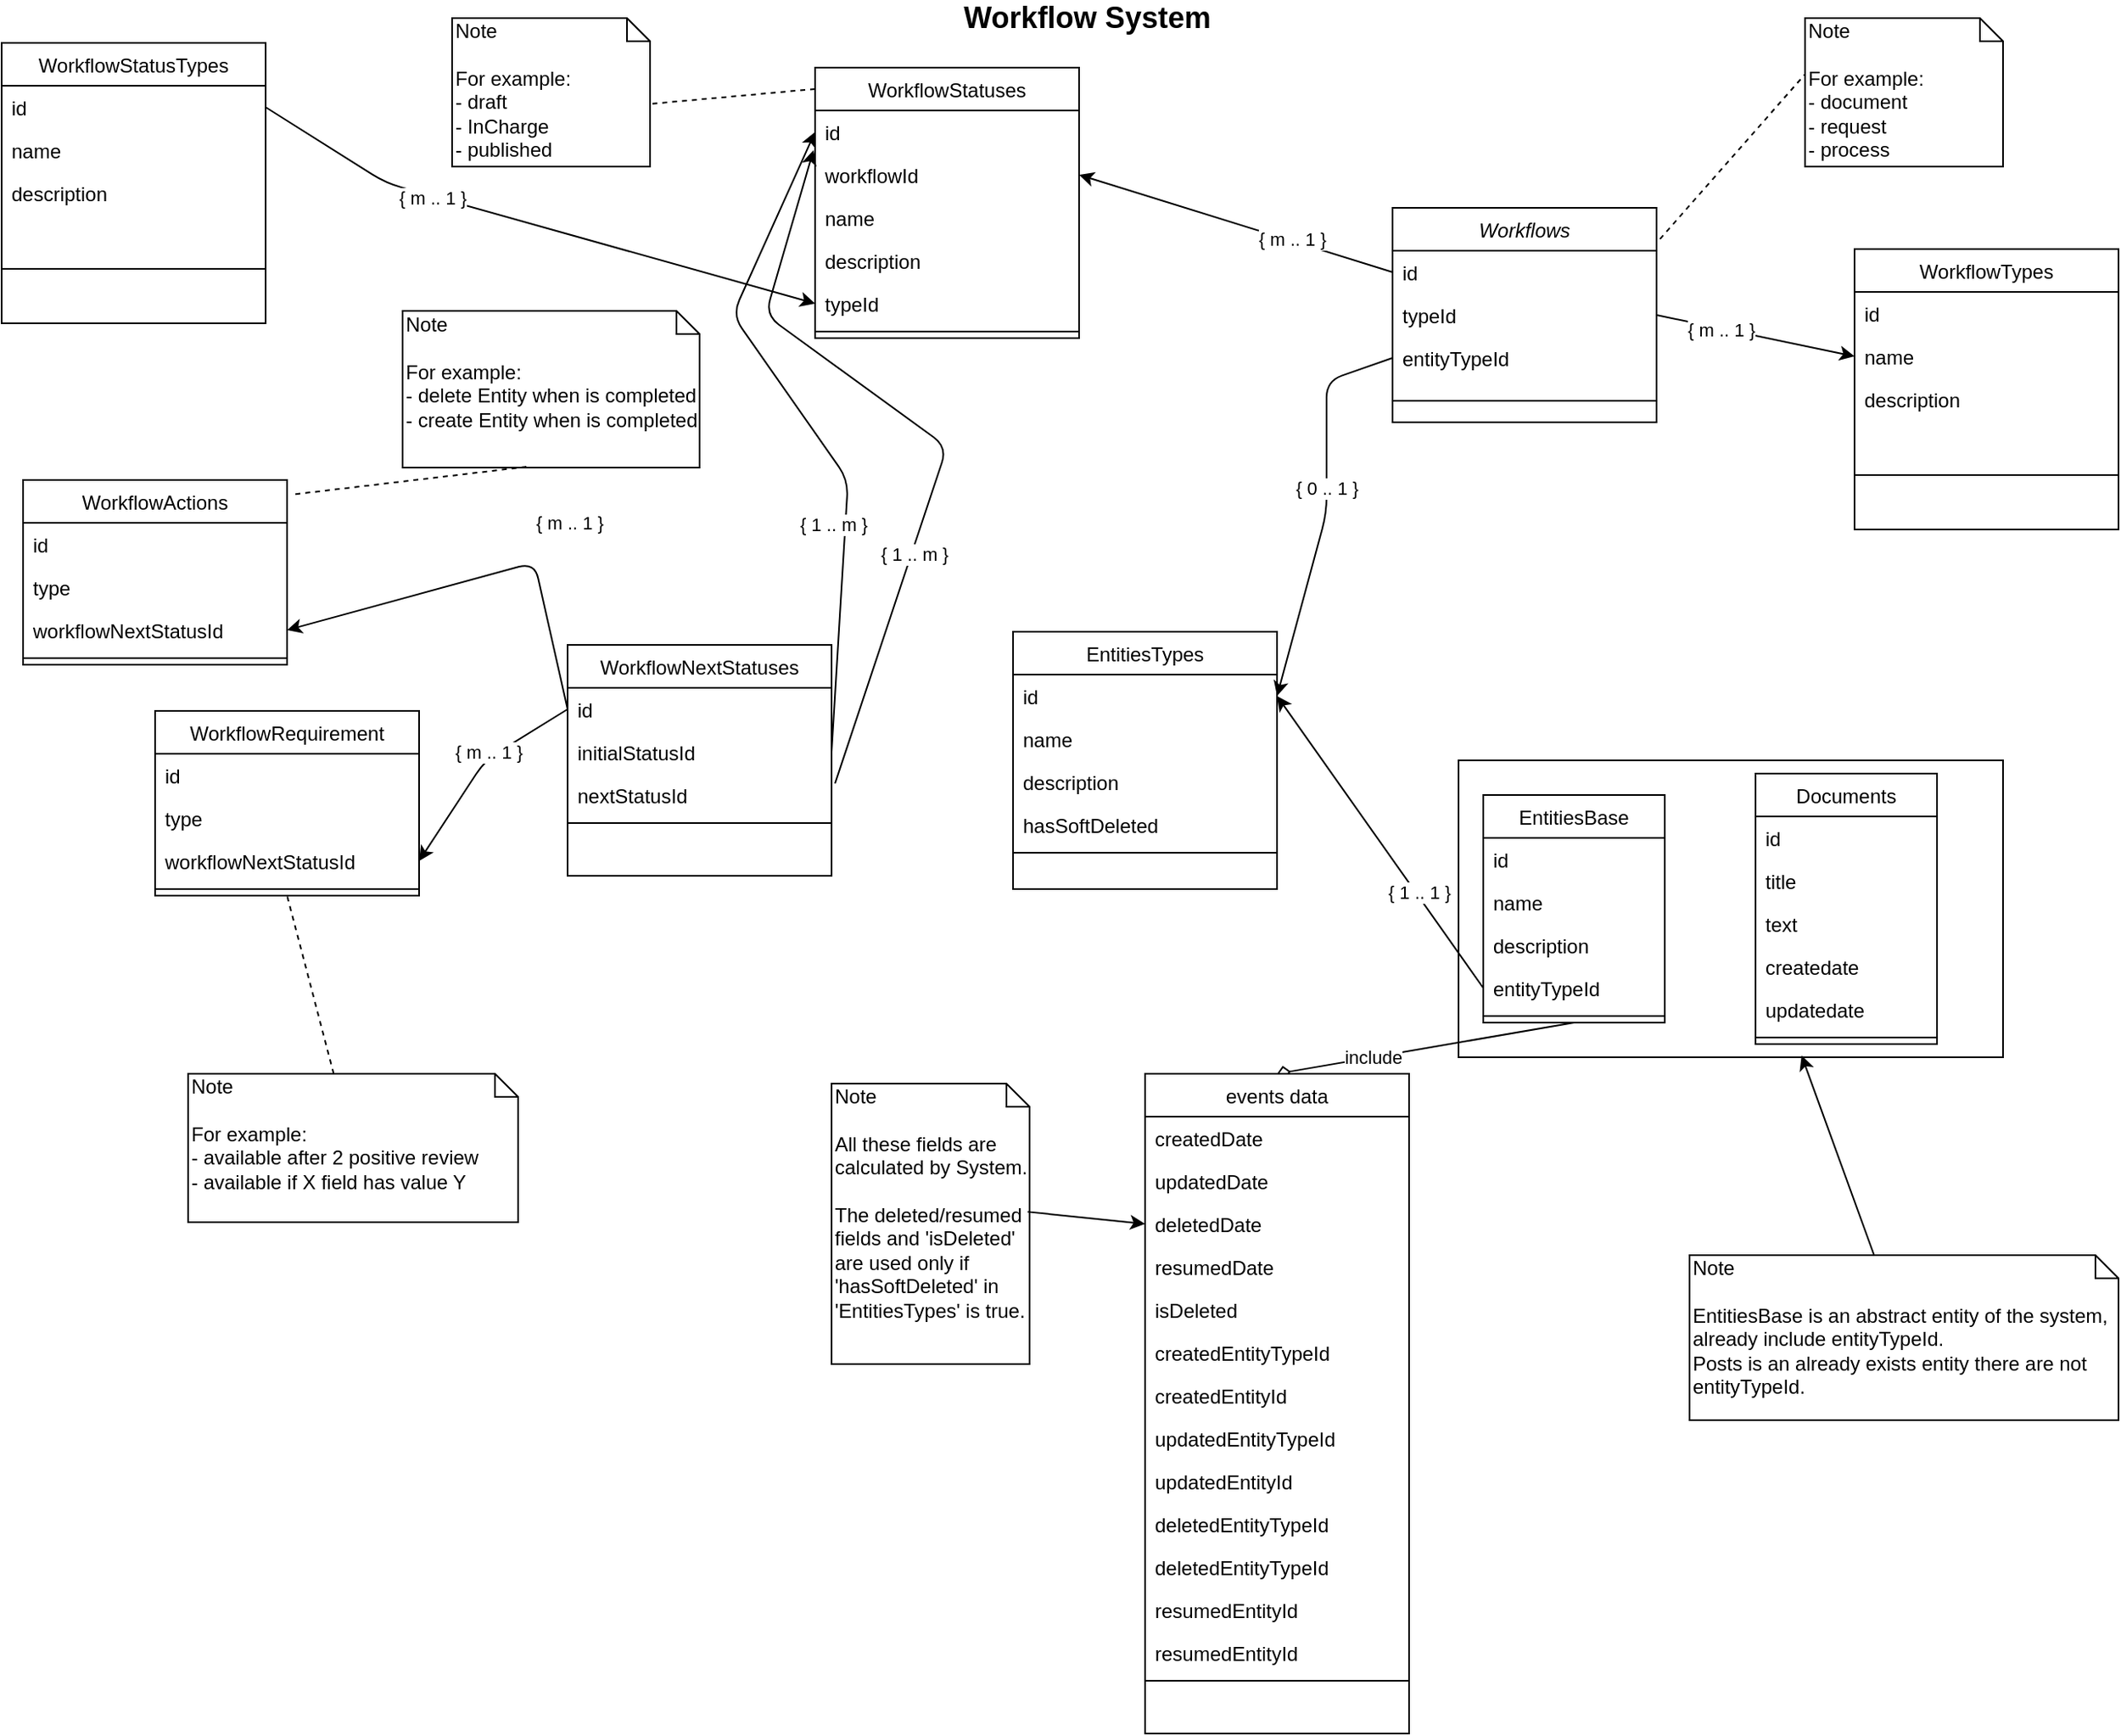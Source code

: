 <mxfile version="13.1.3">
    <diagram id="C5RBs43oDa-KdzZeNtuy" name="Page-1">
        <mxGraphModel dx="2285" dy="613" grid="1" gridSize="10" guides="1" tooltips="1" connect="1" arrows="1" fold="1" page="1" pageScale="1" pageWidth="827" pageHeight="1169" math="0" shadow="0">
            <root>
                <mxCell id="WIyWlLk6GJQsqaUBKTNV-0"/>
                <mxCell id="WIyWlLk6GJQsqaUBKTNV-1" parent="WIyWlLk6GJQsqaUBKTNV-0"/>
                <mxCell id="hu_7Jktt0xsc6km2IPXW-102" value="" style="rounded=0;whiteSpace=wrap;html=1;" parent="WIyWlLk6GJQsqaUBKTNV-1" vertex="1">
                    <mxGeometry x="390" y="470" width="330" height="180" as="geometry"/>
                </mxCell>
                <mxCell id="zkfFHV4jXpPFQw0GAbJ--0" value="Workflows" style="swimlane;fontStyle=2;align=center;verticalAlign=top;childLayout=stackLayout;horizontal=1;startSize=26;horizontalStack=0;resizeParent=1;resizeLast=0;collapsible=1;marginBottom=0;rounded=0;shadow=0;strokeWidth=1;" parent="WIyWlLk6GJQsqaUBKTNV-1" vertex="1">
                    <mxGeometry x="350" y="135" width="160" height="130" as="geometry">
                        <mxRectangle x="230" y="140" width="160" height="26" as="alternateBounds"/>
                    </mxGeometry>
                </mxCell>
                <mxCell id="zkfFHV4jXpPFQw0GAbJ--1" value="id" style="text;align=left;verticalAlign=top;spacingLeft=4;spacingRight=4;overflow=hidden;rotatable=0;points=[[0,0.5],[1,0.5]];portConstraint=eastwest;" parent="zkfFHV4jXpPFQw0GAbJ--0" vertex="1">
                    <mxGeometry y="26" width="160" height="26" as="geometry"/>
                </mxCell>
                <mxCell id="zkfFHV4jXpPFQw0GAbJ--2" value="typeId" style="text;align=left;verticalAlign=top;spacingLeft=4;spacingRight=4;overflow=hidden;rotatable=0;points=[[0,0.5],[1,0.5]];portConstraint=eastwest;rounded=0;shadow=0;html=0;" parent="zkfFHV4jXpPFQw0GAbJ--0" vertex="1">
                    <mxGeometry y="52" width="160" height="26" as="geometry"/>
                </mxCell>
                <mxCell id="zkfFHV4jXpPFQw0GAbJ--3" value="entityTypeId" style="text;align=left;verticalAlign=top;spacingLeft=4;spacingRight=4;overflow=hidden;rotatable=0;points=[[0,0.5],[1,0.5]];portConstraint=eastwest;rounded=0;shadow=0;html=0;" parent="zkfFHV4jXpPFQw0GAbJ--0" vertex="1">
                    <mxGeometry y="78" width="160" height="26" as="geometry"/>
                </mxCell>
                <mxCell id="zkfFHV4jXpPFQw0GAbJ--4" value="" style="line;html=1;strokeWidth=1;align=left;verticalAlign=middle;spacingTop=-1;spacingLeft=3;spacingRight=3;rotatable=0;labelPosition=right;points=[];portConstraint=eastwest;" parent="zkfFHV4jXpPFQw0GAbJ--0" vertex="1">
                    <mxGeometry y="104" width="160" height="26" as="geometry"/>
                </mxCell>
                <mxCell id="zkfFHV4jXpPFQw0GAbJ--17" value="WorkflowTypes" style="swimlane;fontStyle=0;align=center;verticalAlign=top;childLayout=stackLayout;horizontal=1;startSize=26;horizontalStack=0;resizeParent=1;resizeLast=0;collapsible=1;marginBottom=0;rounded=0;shadow=0;strokeWidth=1;" parent="WIyWlLk6GJQsqaUBKTNV-1" vertex="1">
                    <mxGeometry x="630" y="160" width="160" height="170" as="geometry">
                        <mxRectangle x="550" y="140" width="160" height="26" as="alternateBounds"/>
                    </mxGeometry>
                </mxCell>
                <mxCell id="zkfFHV4jXpPFQw0GAbJ--18" value="id" style="text;align=left;verticalAlign=top;spacingLeft=4;spacingRight=4;overflow=hidden;rotatable=0;points=[[0,0.5],[1,0.5]];portConstraint=eastwest;" parent="zkfFHV4jXpPFQw0GAbJ--17" vertex="1">
                    <mxGeometry y="26" width="160" height="26" as="geometry"/>
                </mxCell>
                <mxCell id="zkfFHV4jXpPFQw0GAbJ--19" value="name" style="text;align=left;verticalAlign=top;spacingLeft=4;spacingRight=4;overflow=hidden;rotatable=0;points=[[0,0.5],[1,0.5]];portConstraint=eastwest;rounded=0;shadow=0;html=0;" parent="zkfFHV4jXpPFQw0GAbJ--17" vertex="1">
                    <mxGeometry y="52" width="160" height="26" as="geometry"/>
                </mxCell>
                <mxCell id="zkfFHV4jXpPFQw0GAbJ--20" value="description" style="text;align=left;verticalAlign=top;spacingLeft=4;spacingRight=4;overflow=hidden;rotatable=0;points=[[0,0.5],[1,0.5]];portConstraint=eastwest;rounded=0;shadow=0;html=0;" parent="zkfFHV4jXpPFQw0GAbJ--17" vertex="1">
                    <mxGeometry y="78" width="160" height="26" as="geometry"/>
                </mxCell>
                <mxCell id="zkfFHV4jXpPFQw0GAbJ--23" value="" style="line;html=1;strokeWidth=1;align=left;verticalAlign=middle;spacingTop=-1;spacingLeft=3;spacingRight=3;rotatable=0;labelPosition=right;points=[];portConstraint=eastwest;" parent="zkfFHV4jXpPFQw0GAbJ--17" vertex="1">
                    <mxGeometry y="104" width="160" height="66" as="geometry"/>
                </mxCell>
                <mxCell id="hu_7Jktt0xsc6km2IPXW-115" value="WorkflowStatuses" style="swimlane;fontStyle=0;align=center;verticalAlign=top;childLayout=stackLayout;horizontal=1;startSize=26;horizontalStack=0;resizeParent=1;resizeLast=0;collapsible=1;marginBottom=0;rounded=0;shadow=0;strokeWidth=1;" parent="WIyWlLk6GJQsqaUBKTNV-1" vertex="1">
                    <mxGeometry y="50" width="160" height="164" as="geometry">
                        <mxRectangle x="550" y="140" width="160" height="26" as="alternateBounds"/>
                    </mxGeometry>
                </mxCell>
                <mxCell id="hu_7Jktt0xsc6km2IPXW-116" value="id" style="text;align=left;verticalAlign=top;spacingLeft=4;spacingRight=4;overflow=hidden;rotatable=0;points=[[0,0.5],[1,0.5]];portConstraint=eastwest;" parent="hu_7Jktt0xsc6km2IPXW-115" vertex="1">
                    <mxGeometry y="26" width="160" height="26" as="geometry"/>
                </mxCell>
                <mxCell id="hu_7Jktt0xsc6km2IPXW-117" value="workflowId" style="text;align=left;verticalAlign=top;spacingLeft=4;spacingRight=4;overflow=hidden;rotatable=0;points=[[0,0.5],[1,0.5]];portConstraint=eastwest;rounded=0;shadow=0;html=0;" parent="hu_7Jktt0xsc6km2IPXW-115" vertex="1">
                    <mxGeometry y="52" width="160" height="26" as="geometry"/>
                </mxCell>
                <mxCell id="hu_7Jktt0xsc6km2IPXW-118" value="name&#10;" style="text;align=left;verticalAlign=top;spacingLeft=4;spacingRight=4;overflow=hidden;rotatable=0;points=[[0,0.5],[1,0.5]];portConstraint=eastwest;rounded=0;shadow=0;html=0;" parent="hu_7Jktt0xsc6km2IPXW-115" vertex="1">
                    <mxGeometry y="78" width="160" height="26" as="geometry"/>
                </mxCell>
                <mxCell id="0" value="description" style="text;align=left;verticalAlign=top;spacingLeft=4;spacingRight=4;overflow=hidden;rotatable=0;points=[[0,0.5],[1,0.5]];portConstraint=eastwest;rounded=0;shadow=0;html=0;" vertex="1" parent="hu_7Jktt0xsc6km2IPXW-115">
                    <mxGeometry y="104" width="160" height="26" as="geometry"/>
                </mxCell>
                <mxCell id="45" value="typeId" style="text;align=left;verticalAlign=top;spacingLeft=4;spacingRight=4;overflow=hidden;rotatable=0;points=[[0,0.5],[1,0.5]];portConstraint=eastwest;rounded=0;shadow=0;html=0;" vertex="1" parent="hu_7Jktt0xsc6km2IPXW-115">
                    <mxGeometry y="130" width="160" height="26" as="geometry"/>
                </mxCell>
                <mxCell id="hu_7Jktt0xsc6km2IPXW-119" value="" style="line;html=1;strokeWidth=1;align=left;verticalAlign=middle;spacingTop=-1;spacingLeft=3;spacingRight=3;rotatable=0;labelPosition=right;points=[];portConstraint=eastwest;" parent="hu_7Jktt0xsc6km2IPXW-115" vertex="1">
                    <mxGeometry y="156" width="160" height="8" as="geometry"/>
                </mxCell>
                <mxCell id="39" value="WorkflowStatusTypes" style="swimlane;fontStyle=0;align=center;verticalAlign=top;childLayout=stackLayout;horizontal=1;startSize=26;horizontalStack=0;resizeParent=1;resizeLast=0;collapsible=1;marginBottom=0;rounded=0;shadow=0;strokeWidth=1;" vertex="1" parent="WIyWlLk6GJQsqaUBKTNV-1">
                    <mxGeometry x="-493" y="35" width="160" height="170" as="geometry">
                        <mxRectangle x="550" y="140" width="160" height="26" as="alternateBounds"/>
                    </mxGeometry>
                </mxCell>
                <mxCell id="40" value="id" style="text;align=left;verticalAlign=top;spacingLeft=4;spacingRight=4;overflow=hidden;rotatable=0;points=[[0,0.5],[1,0.5]];portConstraint=eastwest;" vertex="1" parent="39">
                    <mxGeometry y="26" width="160" height="26" as="geometry"/>
                </mxCell>
                <mxCell id="41" value="name" style="text;align=left;verticalAlign=top;spacingLeft=4;spacingRight=4;overflow=hidden;rotatable=0;points=[[0,0.5],[1,0.5]];portConstraint=eastwest;rounded=0;shadow=0;html=0;" vertex="1" parent="39">
                    <mxGeometry y="52" width="160" height="26" as="geometry"/>
                </mxCell>
                <mxCell id="42" value="description" style="text;align=left;verticalAlign=top;spacingLeft=4;spacingRight=4;overflow=hidden;rotatable=0;points=[[0,0.5],[1,0.5]];portConstraint=eastwest;rounded=0;shadow=0;html=0;" vertex="1" parent="39">
                    <mxGeometry y="78" width="160" height="26" as="geometry"/>
                </mxCell>
                <mxCell id="43" value="" style="line;html=1;strokeWidth=1;align=left;verticalAlign=middle;spacingTop=-1;spacingLeft=3;spacingRight=3;rotatable=0;labelPosition=right;points=[];portConstraint=eastwest;" vertex="1" parent="39">
                    <mxGeometry y="104" width="160" height="66" as="geometry"/>
                </mxCell>
                <mxCell id="hu_7Jktt0xsc6km2IPXW-29" value="Note&lt;br&gt;&lt;br&gt;All these fields are calculated by System.&lt;br&gt;&lt;br&gt;The deleted/resumed fields and 'isDeleted' are used only if 'hasSoftDeleted' in 'EntitiesTypes' is true." style="shape=note;whiteSpace=wrap;html=1;size=14;verticalAlign=top;align=left;spacingTop=-6;" parent="WIyWlLk6GJQsqaUBKTNV-1" vertex="1">
                    <mxGeometry x="10" y="666" width="120" height="170" as="geometry"/>
                </mxCell>
                <mxCell id="hu_7Jktt0xsc6km2IPXW-0" value="&lt;b&gt;&lt;font style=&quot;font-size: 18px&quot;&gt;Workflow System&lt;/font&gt;&lt;/b&gt;" style="text;html=1;strokeColor=none;fillColor=none;align=center;verticalAlign=middle;whiteSpace=wrap;rounded=0;" parent="WIyWlLk6GJQsqaUBKTNV-1" vertex="1">
                    <mxGeometry x="10" y="10" width="310" height="20" as="geometry"/>
                </mxCell>
                <mxCell id="hu_7Jktt0xsc6km2IPXW-30" value="" style="endArrow=classic;html=1;exitX=0.99;exitY=0.457;exitDx=0;exitDy=0;exitPerimeter=0;entryX=0;entryY=0.5;entryDx=0;entryDy=0;" parent="WIyWlLk6GJQsqaUBKTNV-1" source="hu_7Jktt0xsc6km2IPXW-29" target="hu_7Jktt0xsc6km2IPXW-50" edge="1">
                    <mxGeometry width="50" height="50" relative="1" as="geometry">
                        <mxPoint x="390" y="500" as="sourcePoint"/>
                        <mxPoint x="190" y="674" as="targetPoint"/>
                    </mxGeometry>
                </mxCell>
                <mxCell id="hu_7Jktt0xsc6km2IPXW-62" value="" style="endArrow=none;html=1;exitX=0.5;exitY=0;exitDx=0;exitDy=0;entryX=0.5;entryY=1;entryDx=0;entryDy=0;startArrow=diamond;startFill=0;endFill=0;" parent="WIyWlLk6GJQsqaUBKTNV-1" source="hu_7Jktt0xsc6km2IPXW-44" target="hu_7Jktt0xsc6km2IPXW-18" edge="1">
                    <mxGeometry width="50" height="50" relative="1" as="geometry">
                        <mxPoint x="119" y="712.395" as="sourcePoint"/>
                        <mxPoint x="200" y="831" as="targetPoint"/>
                    </mxGeometry>
                </mxCell>
                <mxCell id="hu_7Jktt0xsc6km2IPXW-63" value="include" style="edgeLabel;html=1;align=center;verticalAlign=middle;resizable=0;points=[];" parent="hu_7Jktt0xsc6km2IPXW-62" vertex="1" connectable="0">
                    <mxGeometry x="-0.356" relative="1" as="geometry">
                        <mxPoint as="offset"/>
                    </mxGeometry>
                </mxCell>
                <mxCell id="hu_7Jktt0xsc6km2IPXW-83" value="" style="endArrow=classic;html=1;exitX=0;exitY=0.5;exitDx=0;exitDy=0;entryX=1;entryY=0.5;entryDx=0;entryDy=0;" parent="WIyWlLk6GJQsqaUBKTNV-1" source="hu_7Jktt0xsc6km2IPXW-84" edge="1" target="hu_7Jktt0xsc6km2IPXW-13">
                    <mxGeometry width="50" height="50" relative="1" as="geometry">
                        <mxPoint x="508.261" y="740" as="sourcePoint"/>
                        <mxPoint x="150" y="470" as="targetPoint"/>
                    </mxGeometry>
                </mxCell>
                <mxCell id="hu_7Jktt0xsc6km2IPXW-85" value="{ 1 .. 1 }" style="edgeLabel;html=1;align=center;verticalAlign=middle;resizable=0;points=[];" parent="hu_7Jktt0xsc6km2IPXW-83" vertex="1" connectable="0">
                    <mxGeometry x="-0.353" y="-1" relative="1" as="geometry">
                        <mxPoint as="offset"/>
                    </mxGeometry>
                </mxCell>
                <mxCell id="hu_7Jktt0xsc6km2IPXW-86" value="" style="endArrow=classic;html=1;exitX=1;exitY=0.5;exitDx=0;exitDy=0;entryX=0;entryY=0.5;entryDx=0;entryDy=0;" parent="WIyWlLk6GJQsqaUBKTNV-1" source="zkfFHV4jXpPFQw0GAbJ--2" target="zkfFHV4jXpPFQw0GAbJ--19" edge="1">
                    <mxGeometry width="50" height="50" relative="1" as="geometry">
                        <mxPoint x="160" y="548" as="sourcePoint"/>
                        <mxPoint x="160" y="480" as="targetPoint"/>
                    </mxGeometry>
                </mxCell>
                <mxCell id="hu_7Jktt0xsc6km2IPXW-87" value="{ m .. 1 }" style="edgeLabel;html=1;align=center;verticalAlign=middle;resizable=0;points=[];" parent="hu_7Jktt0xsc6km2IPXW-86" vertex="1" connectable="0">
                    <mxGeometry x="-0.353" y="-1" relative="1" as="geometry">
                        <mxPoint as="offset"/>
                    </mxGeometry>
                </mxCell>
                <mxCell id="hu_7Jktt0xsc6km2IPXW-88" value="" style="endArrow=classic;html=1;entryX=1;entryY=0.5;entryDx=0;entryDy=0;exitX=0;exitY=0.5;exitDx=0;exitDy=0;" parent="WIyWlLk6GJQsqaUBKTNV-1" target="hu_7Jktt0xsc6km2IPXW-13" edge="1" source="zkfFHV4jXpPFQw0GAbJ--3">
                    <mxGeometry width="50" height="50" relative="1" as="geometry">
                        <mxPoint x="390" y="250" as="sourcePoint"/>
                        <mxPoint x="630" y="177" as="targetPoint"/>
                        <Array as="points">
                            <mxPoint x="310" y="240"/>
                            <mxPoint x="310" y="320"/>
                        </Array>
                    </mxGeometry>
                </mxCell>
                <mxCell id="hu_7Jktt0xsc6km2IPXW-89" value="{ 0 .. 1 }" style="edgeLabel;html=1;align=center;verticalAlign=middle;resizable=0;points=[];" parent="hu_7Jktt0xsc6km2IPXW-88" vertex="1" connectable="0">
                    <mxGeometry x="-0.353" y="-1" relative="1" as="geometry">
                        <mxPoint x="1.0" y="30.38" as="offset"/>
                    </mxGeometry>
                </mxCell>
                <mxCell id="hu_7Jktt0xsc6km2IPXW-109" value="Note&lt;br&gt;&lt;br&gt;EntitiesBase is an abstract entity of the system, already include entityTypeId.&lt;br&gt;Posts is an already exists entity there are not entityTypeId.&lt;br&gt;" style="shape=note;whiteSpace=wrap;html=1;size=14;verticalAlign=top;align=left;spacingTop=-6;" parent="WIyWlLk6GJQsqaUBKTNV-1" vertex="1">
                    <mxGeometry x="530" y="770" width="260" height="100" as="geometry"/>
                </mxCell>
                <mxCell id="hu_7Jktt0xsc6km2IPXW-110" value="" style="endArrow=classic;html=1;entryX=0.63;entryY=0.994;entryDx=0;entryDy=0;entryPerimeter=0;" parent="WIyWlLk6GJQsqaUBKTNV-1" source="hu_7Jktt0xsc6km2IPXW-109" target="hu_7Jktt0xsc6km2IPXW-102" edge="1">
                    <mxGeometry width="50" height="50" relative="1" as="geometry">
                        <mxPoint x="930" y="700" as="sourcePoint"/>
                        <mxPoint x="480" y="740" as="targetPoint"/>
                    </mxGeometry>
                </mxCell>
                <mxCell id="hu_7Jktt0xsc6km2IPXW-120" value="" style="endArrow=classic;html=1;exitX=0;exitY=0.5;exitDx=0;exitDy=0;entryX=1;entryY=0.5;entryDx=0;entryDy=0;" parent="WIyWlLk6GJQsqaUBKTNV-1" source="zkfFHV4jXpPFQw0GAbJ--1" target="hu_7Jktt0xsc6km2IPXW-117" edge="1">
                    <mxGeometry width="50" height="50" relative="1" as="geometry">
                        <mxPoint x="390" y="247" as="sourcePoint"/>
                        <mxPoint x="-400.96" y="478" as="targetPoint"/>
                    </mxGeometry>
                </mxCell>
                <mxCell id="hu_7Jktt0xsc6km2IPXW-121" value="{ m .. 1 }" style="edgeLabel;html=1;align=center;verticalAlign=middle;resizable=0;points=[];" parent="hu_7Jktt0xsc6km2IPXW-120" vertex="1" connectable="0">
                    <mxGeometry x="-0.353" y="-1" relative="1" as="geometry">
                        <mxPoint as="offset"/>
                    </mxGeometry>
                </mxCell>
                <mxCell id="hu_7Jktt0xsc6km2IPXW-122" value="Note&lt;br&gt;&lt;br&gt;For example:&lt;br&gt;- draft&lt;br&gt;- InCharge&lt;br&gt;- published" style="shape=note;whiteSpace=wrap;html=1;size=14;verticalAlign=top;align=left;spacingTop=-6;" parent="WIyWlLk6GJQsqaUBKTNV-1" vertex="1">
                    <mxGeometry x="-220" y="20" width="120" height="90" as="geometry"/>
                </mxCell>
                <mxCell id="2" value="" style="endArrow=none;dashed=1;html=1;entryX=0;entryY=0;entryDx=120;entryDy=52;entryPerimeter=0;exitX=0;exitY=0.079;exitDx=0;exitDy=0;exitPerimeter=0;" edge="1" parent="WIyWlLk6GJQsqaUBKTNV-1" source="hu_7Jktt0xsc6km2IPXW-115" target="hu_7Jktt0xsc6km2IPXW-122">
                    <mxGeometry width="50" height="50" relative="1" as="geometry">
                        <mxPoint x="530" y="230" as="sourcePoint"/>
                        <mxPoint x="580" y="180" as="targetPoint"/>
                    </mxGeometry>
                </mxCell>
                <mxCell id="3" value="Note&lt;br&gt;&lt;br&gt;For example:&lt;br&gt;- document&lt;br&gt;- request&lt;br&gt;- process" style="shape=note;whiteSpace=wrap;html=1;size=14;verticalAlign=top;align=left;spacingTop=-6;" vertex="1" parent="WIyWlLk6GJQsqaUBKTNV-1">
                    <mxGeometry x="600" y="20" width="120" height="90" as="geometry"/>
                </mxCell>
                <mxCell id="4" value="" style="endArrow=none;dashed=1;html=1;entryX=0;entryY=0.378;entryDx=0;entryDy=0;entryPerimeter=0;exitX=1.013;exitY=0.146;exitDx=0;exitDy=0;exitPerimeter=0;" edge="1" parent="WIyWlLk6GJQsqaUBKTNV-1" target="3" source="zkfFHV4jXpPFQw0GAbJ--0">
                    <mxGeometry width="50" height="50" relative="1" as="geometry">
                        <mxPoint x="440" y="99" as="sourcePoint"/>
                        <mxPoint x="840" y="180" as="targetPoint"/>
                    </mxGeometry>
                </mxCell>
                <mxCell id="10" value="" style="endArrow=classic;html=1;exitX=1;exitY=0.5;exitDx=0;exitDy=0;entryX=0;entryY=0.5;entryDx=0;entryDy=0;" edge="1" parent="WIyWlLk6GJQsqaUBKTNV-1" source="7" target="hu_7Jktt0xsc6km2IPXW-116">
                    <mxGeometry width="50" height="50" relative="1" as="geometry">
                        <mxPoint x="360" y="184" as="sourcePoint"/>
                        <mxPoint x="190" y="135" as="targetPoint"/>
                        <Array as="points">
                            <mxPoint x="20" y="300"/>
                            <mxPoint x="-50" y="200"/>
                        </Array>
                    </mxGeometry>
                </mxCell>
                <mxCell id="11" value="{ 1 .. m }" style="edgeLabel;html=1;align=center;verticalAlign=middle;resizable=0;points=[];" vertex="1" connectable="0" parent="10">
                    <mxGeometry x="-0.353" y="-1" relative="1" as="geometry">
                        <mxPoint x="-8.68" y="-6.29" as="offset"/>
                    </mxGeometry>
                </mxCell>
                <mxCell id="12" value="" style="endArrow=classic;html=1;exitX=1.013;exitY=0.231;exitDx=0;exitDy=0;exitPerimeter=0;entryX=-0.006;entryY=0.923;entryDx=0;entryDy=0;entryPerimeter=0;" edge="1" parent="WIyWlLk6GJQsqaUBKTNV-1" source="8" target="hu_7Jktt0xsc6km2IPXW-116">
                    <mxGeometry width="50" height="50" relative="1" as="geometry">
                        <mxPoint x="80" y="335" as="sourcePoint"/>
                        <mxPoint x="10" y="109" as="targetPoint"/>
                        <Array as="points">
                            <mxPoint x="80" y="280"/>
                            <mxPoint x="-30" y="200"/>
                        </Array>
                    </mxGeometry>
                </mxCell>
                <mxCell id="13" value="{ 1 .. m }" style="edgeLabel;html=1;align=center;verticalAlign=middle;resizable=0;points=[];" vertex="1" connectable="0" parent="12">
                    <mxGeometry x="-0.353" y="-1" relative="1" as="geometry">
                        <mxPoint as="offset"/>
                    </mxGeometry>
                </mxCell>
                <mxCell id="24" value="" style="endArrow=classic;html=1;exitX=0;exitY=0.5;exitDx=0;exitDy=0;entryX=1;entryY=0.5;entryDx=0;entryDy=0;" edge="1" parent="WIyWlLk6GJQsqaUBKTNV-1" source="6" target="17">
                    <mxGeometry width="50" height="50" relative="1" as="geometry">
                        <mxPoint x="360" y="184" as="sourcePoint"/>
                        <mxPoint x="190" y="135" as="targetPoint"/>
                        <Array as="points">
                            <mxPoint x="-170" y="350"/>
                        </Array>
                    </mxGeometry>
                </mxCell>
                <mxCell id="25" value="{ m .. 1 }" style="edgeLabel;html=1;align=center;verticalAlign=middle;resizable=0;points=[];" vertex="1" connectable="0" parent="24">
                    <mxGeometry x="-0.353" y="-1" relative="1" as="geometry">
                        <mxPoint x="17.24" y="-34.68" as="offset"/>
                    </mxGeometry>
                </mxCell>
                <mxCell id="26" value="" style="endArrow=classic;html=1;entryX=1;entryY=0.5;entryDx=0;entryDy=0;exitX=0;exitY=0.5;exitDx=0;exitDy=0;" edge="1" parent="WIyWlLk6GJQsqaUBKTNV-1" source="6" target="22">
                    <mxGeometry width="50" height="50" relative="1" as="geometry">
                        <mxPoint x="-240" y="280" as="sourcePoint"/>
                        <mxPoint x="-130" y="181" as="targetPoint"/>
                        <Array as="points">
                            <mxPoint x="-200" y="470"/>
                        </Array>
                    </mxGeometry>
                </mxCell>
                <mxCell id="27" value="{ m .. 1 }" style="edgeLabel;html=1;align=center;verticalAlign=middle;resizable=0;points=[];" vertex="1" connectable="0" parent="26">
                    <mxGeometry x="-0.353" y="-1" relative="1" as="geometry">
                        <mxPoint x="-11.35" y="4" as="offset"/>
                    </mxGeometry>
                </mxCell>
                <mxCell id="28" value="Note&lt;br&gt;&lt;br&gt;For example:&lt;br&gt;- available after 2 positive review&lt;br&gt;- available if X field has value Y" style="shape=note;whiteSpace=wrap;html=1;size=14;verticalAlign=top;align=left;spacingTop=-6;" vertex="1" parent="WIyWlLk6GJQsqaUBKTNV-1">
                    <mxGeometry x="-380" y="660" width="200" height="90" as="geometry"/>
                </mxCell>
                <mxCell id="29" value="" style="endArrow=none;dashed=1;html=1;entryX=0.5;entryY=1;entryDx=0;entryDy=0;" edge="1" parent="WIyWlLk6GJQsqaUBKTNV-1" target="19" source="28">
                    <mxGeometry width="50" height="50" relative="1" as="geometry">
                        <mxPoint x="-750" y="339" as="sourcePoint"/>
                        <mxPoint x="-350" y="420" as="targetPoint"/>
                    </mxGeometry>
                </mxCell>
                <mxCell id="32" value="Note&lt;br&gt;&lt;br&gt;For example:&lt;br&gt;- delete Entity when is completed&lt;br&gt;- create Entity when is completed" style="shape=note;whiteSpace=wrap;html=1;size=14;verticalAlign=top;align=left;spacingTop=-6;" vertex="1" parent="WIyWlLk6GJQsqaUBKTNV-1">
                    <mxGeometry x="-250" y="197.5" width="180" height="95" as="geometry"/>
                </mxCell>
                <mxCell id="33" value="" style="endArrow=none;dashed=1;html=1;entryX=1.013;entryY=0.08;entryDx=0;entryDy=0;entryPerimeter=0;exitX=0.417;exitY=0.995;exitDx=0;exitDy=0;exitPerimeter=0;" edge="1" parent="WIyWlLk6GJQsqaUBKTNV-1" source="32" target="14">
                    <mxGeometry width="50" height="50" relative="1" as="geometry">
                        <mxPoint x="-740" y="164" as="sourcePoint"/>
                        <mxPoint x="140" y="190" as="targetPoint"/>
                    </mxGeometry>
                </mxCell>
                <mxCell id="5" value="WorkflowNextStatuses" style="swimlane;fontStyle=0;align=center;verticalAlign=top;childLayout=stackLayout;horizontal=1;startSize=26;horizontalStack=0;resizeParent=1;resizeLast=0;collapsible=1;marginBottom=0;rounded=0;shadow=0;strokeWidth=1;" vertex="1" parent="WIyWlLk6GJQsqaUBKTNV-1">
                    <mxGeometry x="-150" y="400" width="160" height="140" as="geometry">
                        <mxRectangle x="550" y="140" width="160" height="26" as="alternateBounds"/>
                    </mxGeometry>
                </mxCell>
                <mxCell id="6" value="id" style="text;align=left;verticalAlign=top;spacingLeft=4;spacingRight=4;overflow=hidden;rotatable=0;points=[[0,0.5],[1,0.5]];portConstraint=eastwest;" vertex="1" parent="5">
                    <mxGeometry y="26" width="160" height="26" as="geometry"/>
                </mxCell>
                <mxCell id="7" value="initialStatusId" style="text;align=left;verticalAlign=top;spacingLeft=4;spacingRight=4;overflow=hidden;rotatable=0;points=[[0,0.5],[1,0.5]];portConstraint=eastwest;rounded=0;shadow=0;html=0;" vertex="1" parent="5">
                    <mxGeometry y="52" width="160" height="26" as="geometry"/>
                </mxCell>
                <mxCell id="8" value="nextStatusId" style="text;align=left;verticalAlign=top;spacingLeft=4;spacingRight=4;overflow=hidden;rotatable=0;points=[[0,0.5],[1,0.5]];portConstraint=eastwest;rounded=0;shadow=0;html=0;" vertex="1" parent="5">
                    <mxGeometry y="78" width="160" height="26" as="geometry"/>
                </mxCell>
                <mxCell id="9" value="" style="line;html=1;strokeWidth=1;align=left;verticalAlign=middle;spacingTop=-1;spacingLeft=3;spacingRight=3;rotatable=0;labelPosition=right;points=[];portConstraint=eastwest;" vertex="1" parent="5">
                    <mxGeometry y="104" width="160" height="8" as="geometry"/>
                </mxCell>
                <mxCell id="19" value="WorkflowRequirement" style="swimlane;fontStyle=0;align=center;verticalAlign=top;childLayout=stackLayout;horizontal=1;startSize=26;horizontalStack=0;resizeParent=1;resizeLast=0;collapsible=1;marginBottom=0;rounded=0;shadow=0;strokeWidth=1;" vertex="1" parent="WIyWlLk6GJQsqaUBKTNV-1">
                    <mxGeometry x="-400" y="440" width="160" height="112" as="geometry">
                        <mxRectangle x="550" y="140" width="160" height="26" as="alternateBounds"/>
                    </mxGeometry>
                </mxCell>
                <mxCell id="20" value="id" style="text;align=left;verticalAlign=top;spacingLeft=4;spacingRight=4;overflow=hidden;rotatable=0;points=[[0,0.5],[1,0.5]];portConstraint=eastwest;" vertex="1" parent="19">
                    <mxGeometry y="26" width="160" height="26" as="geometry"/>
                </mxCell>
                <mxCell id="21" value="type" style="text;align=left;verticalAlign=top;spacingLeft=4;spacingRight=4;overflow=hidden;rotatable=0;points=[[0,0.5],[1,0.5]];portConstraint=eastwest;rounded=0;shadow=0;html=0;" vertex="1" parent="19">
                    <mxGeometry y="52" width="160" height="26" as="geometry"/>
                </mxCell>
                <mxCell id="22" value="workflowNextStatusId" style="text;align=left;verticalAlign=top;spacingLeft=4;spacingRight=4;overflow=hidden;rotatable=0;points=[[0,0.5],[1,0.5]];portConstraint=eastwest;rounded=0;shadow=0;html=0;" vertex="1" parent="19">
                    <mxGeometry y="78" width="160" height="26" as="geometry"/>
                </mxCell>
                <mxCell id="23" value="" style="line;html=1;strokeWidth=1;align=left;verticalAlign=middle;spacingTop=-1;spacingLeft=3;spacingRight=3;rotatable=0;labelPosition=right;points=[];portConstraint=eastwest;" vertex="1" parent="19">
                    <mxGeometry y="104" width="160" height="8" as="geometry"/>
                </mxCell>
                <mxCell id="hu_7Jktt0xsc6km2IPXW-18" value="EntitiesBase" style="swimlane;fontStyle=0;align=center;verticalAlign=top;childLayout=stackLayout;horizontal=1;startSize=26;horizontalStack=0;resizeParent=1;resizeLast=0;collapsible=1;marginBottom=0;rounded=0;shadow=0;strokeWidth=1;" parent="WIyWlLk6GJQsqaUBKTNV-1" vertex="1">
                    <mxGeometry x="405" y="491" width="110" height="138" as="geometry">
                        <mxRectangle x="550" y="140" width="160" height="26" as="alternateBounds"/>
                    </mxGeometry>
                </mxCell>
                <mxCell id="hu_7Jktt0xsc6km2IPXW-19" value="id" style="text;align=left;verticalAlign=top;spacingLeft=4;spacingRight=4;overflow=hidden;rotatable=0;points=[[0,0.5],[1,0.5]];portConstraint=eastwest;" parent="hu_7Jktt0xsc6km2IPXW-18" vertex="1">
                    <mxGeometry y="26" width="110" height="26" as="geometry"/>
                </mxCell>
                <mxCell id="hu_7Jktt0xsc6km2IPXW-20" value="name" style="text;align=left;verticalAlign=top;spacingLeft=4;spacingRight=4;overflow=hidden;rotatable=0;points=[[0,0.5],[1,0.5]];portConstraint=eastwest;rounded=0;shadow=0;html=0;" parent="hu_7Jktt0xsc6km2IPXW-18" vertex="1">
                    <mxGeometry y="52" width="110" height="26" as="geometry"/>
                </mxCell>
                <mxCell id="hu_7Jktt0xsc6km2IPXW-21" value="description" style="text;align=left;verticalAlign=top;spacingLeft=4;spacingRight=4;overflow=hidden;rotatable=0;points=[[0,0.5],[1,0.5]];portConstraint=eastwest;rounded=0;shadow=0;html=0;" parent="hu_7Jktt0xsc6km2IPXW-18" vertex="1">
                    <mxGeometry y="78" width="110" height="26" as="geometry"/>
                </mxCell>
                <mxCell id="hu_7Jktt0xsc6km2IPXW-84" value="entityTypeId" style="text;align=left;verticalAlign=top;spacingLeft=4;spacingRight=4;overflow=hidden;rotatable=0;points=[[0,0.5],[1,0.5]];portConstraint=eastwest;rounded=0;shadow=0;html=0;" parent="hu_7Jktt0xsc6km2IPXW-18" vertex="1">
                    <mxGeometry y="104" width="110" height="26" as="geometry"/>
                </mxCell>
                <mxCell id="hu_7Jktt0xsc6km2IPXW-23" value="" style="line;html=1;strokeWidth=1;align=left;verticalAlign=middle;spacingTop=-1;spacingLeft=3;spacingRight=3;rotatable=0;labelPosition=right;points=[];portConstraint=eastwest;" parent="hu_7Jktt0xsc6km2IPXW-18" vertex="1">
                    <mxGeometry y="130" width="110" height="8" as="geometry"/>
                </mxCell>
                <mxCell id="hu_7Jktt0xsc6km2IPXW-103" value="Documents" style="swimlane;fontStyle=0;align=center;verticalAlign=top;childLayout=stackLayout;horizontal=1;startSize=26;horizontalStack=0;resizeParent=1;resizeLast=0;collapsible=1;marginBottom=0;rounded=0;shadow=0;strokeWidth=1;" parent="WIyWlLk6GJQsqaUBKTNV-1" vertex="1">
                    <mxGeometry x="570" y="478" width="110" height="164" as="geometry">
                        <mxRectangle x="550" y="140" width="160" height="26" as="alternateBounds"/>
                    </mxGeometry>
                </mxCell>
                <mxCell id="hu_7Jktt0xsc6km2IPXW-104" value="id" style="text;align=left;verticalAlign=top;spacingLeft=4;spacingRight=4;overflow=hidden;rotatable=0;points=[[0,0.5],[1,0.5]];portConstraint=eastwest;" parent="hu_7Jktt0xsc6km2IPXW-103" vertex="1">
                    <mxGeometry y="26" width="110" height="26" as="geometry"/>
                </mxCell>
                <mxCell id="hu_7Jktt0xsc6km2IPXW-105" value="title" style="text;align=left;verticalAlign=top;spacingLeft=4;spacingRight=4;overflow=hidden;rotatable=0;points=[[0,0.5],[1,0.5]];portConstraint=eastwest;rounded=0;shadow=0;html=0;" parent="hu_7Jktt0xsc6km2IPXW-103" vertex="1">
                    <mxGeometry y="52" width="110" height="26" as="geometry"/>
                </mxCell>
                <mxCell id="hu_7Jktt0xsc6km2IPXW-106" value="text" style="text;align=left;verticalAlign=top;spacingLeft=4;spacingRight=4;overflow=hidden;rotatable=0;points=[[0,0.5],[1,0.5]];portConstraint=eastwest;rounded=0;shadow=0;html=0;" parent="hu_7Jktt0xsc6km2IPXW-103" vertex="1">
                    <mxGeometry y="78" width="110" height="26" as="geometry"/>
                </mxCell>
                <mxCell id="hu_7Jktt0xsc6km2IPXW-107" value="createdate" style="text;align=left;verticalAlign=top;spacingLeft=4;spacingRight=4;overflow=hidden;rotatable=0;points=[[0,0.5],[1,0.5]];portConstraint=eastwest;rounded=0;shadow=0;html=0;" parent="hu_7Jktt0xsc6km2IPXW-103" vertex="1">
                    <mxGeometry y="104" width="110" height="26" as="geometry"/>
                </mxCell>
                <mxCell id="hu_7Jktt0xsc6km2IPXW-111" value="updatedate" style="text;align=left;verticalAlign=top;spacingLeft=4;spacingRight=4;overflow=hidden;rotatable=0;points=[[0,0.5],[1,0.5]];portConstraint=eastwest;rounded=0;shadow=0;html=0;" parent="hu_7Jktt0xsc6km2IPXW-103" vertex="1">
                    <mxGeometry y="130" width="110" height="26" as="geometry"/>
                </mxCell>
                <mxCell id="hu_7Jktt0xsc6km2IPXW-108" value="" style="line;html=1;strokeWidth=1;align=left;verticalAlign=middle;spacingTop=-1;spacingLeft=3;spacingRight=3;rotatable=0;labelPosition=right;points=[];portConstraint=eastwest;" parent="hu_7Jktt0xsc6km2IPXW-103" vertex="1">
                    <mxGeometry y="156" width="110" height="8" as="geometry"/>
                </mxCell>
                <mxCell id="hu_7Jktt0xsc6km2IPXW-44" value="events data" style="swimlane;fontStyle=0;align=center;verticalAlign=top;childLayout=stackLayout;horizontal=1;startSize=26;horizontalStack=0;resizeParent=1;resizeLast=0;collapsible=1;marginBottom=0;rounded=0;shadow=0;strokeWidth=1;" parent="WIyWlLk6GJQsqaUBKTNV-1" vertex="1">
                    <mxGeometry x="200" y="660" width="160" height="400" as="geometry">
                        <mxRectangle x="550" y="140" width="160" height="26" as="alternateBounds"/>
                    </mxGeometry>
                </mxCell>
                <mxCell id="hu_7Jktt0xsc6km2IPXW-48" value="createdDate" style="text;align=left;verticalAlign=top;spacingLeft=4;spacingRight=4;overflow=hidden;rotatable=0;points=[[0,0.5],[1,0.5]];portConstraint=eastwest;rounded=0;shadow=0;html=0;" parent="hu_7Jktt0xsc6km2IPXW-44" vertex="1">
                    <mxGeometry y="26" width="160" height="26" as="geometry"/>
                </mxCell>
                <mxCell id="hu_7Jktt0xsc6km2IPXW-49" value="updatedDate" style="text;align=left;verticalAlign=top;spacingLeft=4;spacingRight=4;overflow=hidden;rotatable=0;points=[[0,0.5],[1,0.5]];portConstraint=eastwest;rounded=0;shadow=0;html=0;" parent="hu_7Jktt0xsc6km2IPXW-44" vertex="1">
                    <mxGeometry y="52" width="160" height="26" as="geometry"/>
                </mxCell>
                <mxCell id="hu_7Jktt0xsc6km2IPXW-50" value="deletedDate" style="text;align=left;verticalAlign=top;spacingLeft=4;spacingRight=4;overflow=hidden;rotatable=0;points=[[0,0.5],[1,0.5]];portConstraint=eastwest;rounded=0;shadow=0;html=0;" parent="hu_7Jktt0xsc6km2IPXW-44" vertex="1">
                    <mxGeometry y="78" width="160" height="26" as="geometry"/>
                </mxCell>
                <mxCell id="hu_7Jktt0xsc6km2IPXW-51" value="resumedDate" style="text;align=left;verticalAlign=top;spacingLeft=4;spacingRight=4;overflow=hidden;rotatable=0;points=[[0,0.5],[1,0.5]];portConstraint=eastwest;rounded=0;shadow=0;html=0;" parent="hu_7Jktt0xsc6km2IPXW-44" vertex="1">
                    <mxGeometry y="104" width="160" height="26" as="geometry"/>
                </mxCell>
                <mxCell id="hu_7Jktt0xsc6km2IPXW-52" value="isDeleted" style="text;align=left;verticalAlign=top;spacingLeft=4;spacingRight=4;overflow=hidden;rotatable=0;points=[[0,0.5],[1,0.5]];portConstraint=eastwest;rounded=0;shadow=0;html=0;" parent="hu_7Jktt0xsc6km2IPXW-44" vertex="1">
                    <mxGeometry y="130" width="160" height="26" as="geometry"/>
                </mxCell>
                <mxCell id="hu_7Jktt0xsc6km2IPXW-53" value="createdEntityTypeId" style="text;align=left;verticalAlign=top;spacingLeft=4;spacingRight=4;overflow=hidden;rotatable=0;points=[[0,0.5],[1,0.5]];portConstraint=eastwest;rounded=0;shadow=0;html=0;" parent="hu_7Jktt0xsc6km2IPXW-44" vertex="1">
                    <mxGeometry y="156" width="160" height="26" as="geometry"/>
                </mxCell>
                <mxCell id="hu_7Jktt0xsc6km2IPXW-54" value="createdEntityId" style="text;align=left;verticalAlign=top;spacingLeft=4;spacingRight=4;overflow=hidden;rotatable=0;points=[[0,0.5],[1,0.5]];portConstraint=eastwest;rounded=0;shadow=0;html=0;" parent="hu_7Jktt0xsc6km2IPXW-44" vertex="1">
                    <mxGeometry y="182" width="160" height="26" as="geometry"/>
                </mxCell>
                <mxCell id="hu_7Jktt0xsc6km2IPXW-55" value="updatedEntityTypeId" style="text;align=left;verticalAlign=top;spacingLeft=4;spacingRight=4;overflow=hidden;rotatable=0;points=[[0,0.5],[1,0.5]];portConstraint=eastwest;rounded=0;shadow=0;html=0;" parent="hu_7Jktt0xsc6km2IPXW-44" vertex="1">
                    <mxGeometry y="208" width="160" height="26" as="geometry"/>
                </mxCell>
                <mxCell id="hu_7Jktt0xsc6km2IPXW-56" value="updatedEntityId" style="text;align=left;verticalAlign=top;spacingLeft=4;spacingRight=4;overflow=hidden;rotatable=0;points=[[0,0.5],[1,0.5]];portConstraint=eastwest;rounded=0;shadow=0;html=0;" parent="hu_7Jktt0xsc6km2IPXW-44" vertex="1">
                    <mxGeometry y="234" width="160" height="26" as="geometry"/>
                </mxCell>
                <mxCell id="hu_7Jktt0xsc6km2IPXW-57" value="deletedEntityTypeId" style="text;align=left;verticalAlign=top;spacingLeft=4;spacingRight=4;overflow=hidden;rotatable=0;points=[[0,0.5],[1,0.5]];portConstraint=eastwest;rounded=0;shadow=0;html=0;" parent="hu_7Jktt0xsc6km2IPXW-44" vertex="1">
                    <mxGeometry y="260" width="160" height="26" as="geometry"/>
                </mxCell>
                <mxCell id="hu_7Jktt0xsc6km2IPXW-58" value="deletedEntityTypeId" style="text;align=left;verticalAlign=top;spacingLeft=4;spacingRight=4;overflow=hidden;rotatable=0;points=[[0,0.5],[1,0.5]];portConstraint=eastwest;rounded=0;shadow=0;html=0;" parent="hu_7Jktt0xsc6km2IPXW-44" vertex="1">
                    <mxGeometry y="286" width="160" height="26" as="geometry"/>
                </mxCell>
                <mxCell id="hu_7Jktt0xsc6km2IPXW-59" value="resumedEntityId" style="text;align=left;verticalAlign=top;spacingLeft=4;spacingRight=4;overflow=hidden;rotatable=0;points=[[0,0.5],[1,0.5]];portConstraint=eastwest;rounded=0;shadow=0;html=0;" parent="hu_7Jktt0xsc6km2IPXW-44" vertex="1">
                    <mxGeometry y="312" width="160" height="26" as="geometry"/>
                </mxCell>
                <mxCell id="hu_7Jktt0xsc6km2IPXW-60" value="resumedEntityId" style="text;align=left;verticalAlign=top;spacingLeft=4;spacingRight=4;overflow=hidden;rotatable=0;points=[[0,0.5],[1,0.5]];portConstraint=eastwest;rounded=0;shadow=0;html=0;" parent="hu_7Jktt0xsc6km2IPXW-44" vertex="1">
                    <mxGeometry y="338" width="160" height="26" as="geometry"/>
                </mxCell>
                <mxCell id="hu_7Jktt0xsc6km2IPXW-61" value="" style="line;html=1;strokeWidth=1;align=left;verticalAlign=middle;spacingTop=-1;spacingLeft=3;spacingRight=3;rotatable=0;labelPosition=right;points=[];portConstraint=eastwest;" parent="hu_7Jktt0xsc6km2IPXW-44" vertex="1">
                    <mxGeometry y="364" width="160" height="8" as="geometry"/>
                </mxCell>
                <mxCell id="hu_7Jktt0xsc6km2IPXW-12" value="EntitiesTypes" style="swimlane;fontStyle=0;align=center;verticalAlign=top;childLayout=stackLayout;horizontal=1;startSize=26;horizontalStack=0;resizeParent=1;resizeLast=0;collapsible=1;marginBottom=0;rounded=0;shadow=0;strokeWidth=1;" parent="WIyWlLk6GJQsqaUBKTNV-1" vertex="1">
                    <mxGeometry x="120" y="392" width="160" height="156" as="geometry">
                        <mxRectangle x="550" y="140" width="160" height="26" as="alternateBounds"/>
                    </mxGeometry>
                </mxCell>
                <mxCell id="hu_7Jktt0xsc6km2IPXW-13" value="id" style="text;align=left;verticalAlign=top;spacingLeft=4;spacingRight=4;overflow=hidden;rotatable=0;points=[[0,0.5],[1,0.5]];portConstraint=eastwest;" parent="hu_7Jktt0xsc6km2IPXW-12" vertex="1">
                    <mxGeometry y="26" width="160" height="26" as="geometry"/>
                </mxCell>
                <mxCell id="hu_7Jktt0xsc6km2IPXW-14" value="name" style="text;align=left;verticalAlign=top;spacingLeft=4;spacingRight=4;overflow=hidden;rotatable=0;points=[[0,0.5],[1,0.5]];portConstraint=eastwest;rounded=0;shadow=0;html=0;" parent="hu_7Jktt0xsc6km2IPXW-12" vertex="1">
                    <mxGeometry y="52" width="160" height="26" as="geometry"/>
                </mxCell>
                <mxCell id="hu_7Jktt0xsc6km2IPXW-15" value="description" style="text;align=left;verticalAlign=top;spacingLeft=4;spacingRight=4;overflow=hidden;rotatable=0;points=[[0,0.5],[1,0.5]];portConstraint=eastwest;rounded=0;shadow=0;html=0;" parent="hu_7Jktt0xsc6km2IPXW-12" vertex="1">
                    <mxGeometry y="78" width="160" height="26" as="geometry"/>
                </mxCell>
                <mxCell id="hu_7Jktt0xsc6km2IPXW-17" value="hasSoftDeleted" style="text;align=left;verticalAlign=top;spacingLeft=4;spacingRight=4;overflow=hidden;rotatable=0;points=[[0,0.5],[1,0.5]];portConstraint=eastwest;rounded=0;shadow=0;html=0;" parent="hu_7Jktt0xsc6km2IPXW-12" vertex="1">
                    <mxGeometry y="104" width="160" height="26" as="geometry"/>
                </mxCell>
                <mxCell id="hu_7Jktt0xsc6km2IPXW-16" value="" style="line;html=1;strokeWidth=1;align=left;verticalAlign=middle;spacingTop=-1;spacingLeft=3;spacingRight=3;rotatable=0;labelPosition=right;points=[];portConstraint=eastwest;" parent="hu_7Jktt0xsc6km2IPXW-12" vertex="1">
                    <mxGeometry y="130" width="160" height="8" as="geometry"/>
                </mxCell>
                <mxCell id="14" value="WorkflowActions" style="swimlane;fontStyle=0;align=center;verticalAlign=top;childLayout=stackLayout;horizontal=1;startSize=26;horizontalStack=0;resizeParent=1;resizeLast=0;collapsible=1;marginBottom=0;rounded=0;shadow=0;strokeWidth=1;" vertex="1" parent="WIyWlLk6GJQsqaUBKTNV-1">
                    <mxGeometry x="-480" y="300" width="160" height="112" as="geometry">
                        <mxRectangle x="550" y="140" width="160" height="26" as="alternateBounds"/>
                    </mxGeometry>
                </mxCell>
                <mxCell id="15" value="id" style="text;align=left;verticalAlign=top;spacingLeft=4;spacingRight=4;overflow=hidden;rotatable=0;points=[[0,0.5],[1,0.5]];portConstraint=eastwest;" vertex="1" parent="14">
                    <mxGeometry y="26" width="160" height="26" as="geometry"/>
                </mxCell>
                <mxCell id="16" value="type" style="text;align=left;verticalAlign=top;spacingLeft=4;spacingRight=4;overflow=hidden;rotatable=0;points=[[0,0.5],[1,0.5]];portConstraint=eastwest;rounded=0;shadow=0;html=0;" vertex="1" parent="14">
                    <mxGeometry y="52" width="160" height="26" as="geometry"/>
                </mxCell>
                <mxCell id="17" value="workflowNextStatusId" style="text;align=left;verticalAlign=top;spacingLeft=4;spacingRight=4;overflow=hidden;rotatable=0;points=[[0,0.5],[1,0.5]];portConstraint=eastwest;rounded=0;shadow=0;html=0;" vertex="1" parent="14">
                    <mxGeometry y="78" width="160" height="26" as="geometry"/>
                </mxCell>
                <mxCell id="18" value="" style="line;html=1;strokeWidth=1;align=left;verticalAlign=middle;spacingTop=-1;spacingLeft=3;spacingRight=3;rotatable=0;labelPosition=right;points=[];portConstraint=eastwest;" vertex="1" parent="14">
                    <mxGeometry y="104" width="160" height="8" as="geometry"/>
                </mxCell>
                <mxCell id="46" value="" style="endArrow=classic;html=1;exitX=1;exitY=0.5;exitDx=0;exitDy=0;entryX=0;entryY=0.5;entryDx=0;entryDy=0;" edge="1" parent="WIyWlLk6GJQsqaUBKTNV-1" source="40" target="45">
                    <mxGeometry width="50" height="50" relative="1" as="geometry">
                        <mxPoint x="360" y="184" as="sourcePoint"/>
                        <mxPoint x="170" y="125" as="targetPoint"/>
                        <Array as="points">
                            <mxPoint x="-260" y="120"/>
                        </Array>
                    </mxGeometry>
                </mxCell>
                <mxCell id="47" value="{ m .. 1 }" style="edgeLabel;html=1;align=center;verticalAlign=middle;resizable=0;points=[];" vertex="1" connectable="0" parent="46">
                    <mxGeometry x="-0.353" y="-1" relative="1" as="geometry">
                        <mxPoint as="offset"/>
                    </mxGeometry>
                </mxCell>
            </root>
        </mxGraphModel>
    </diagram>
</mxfile>